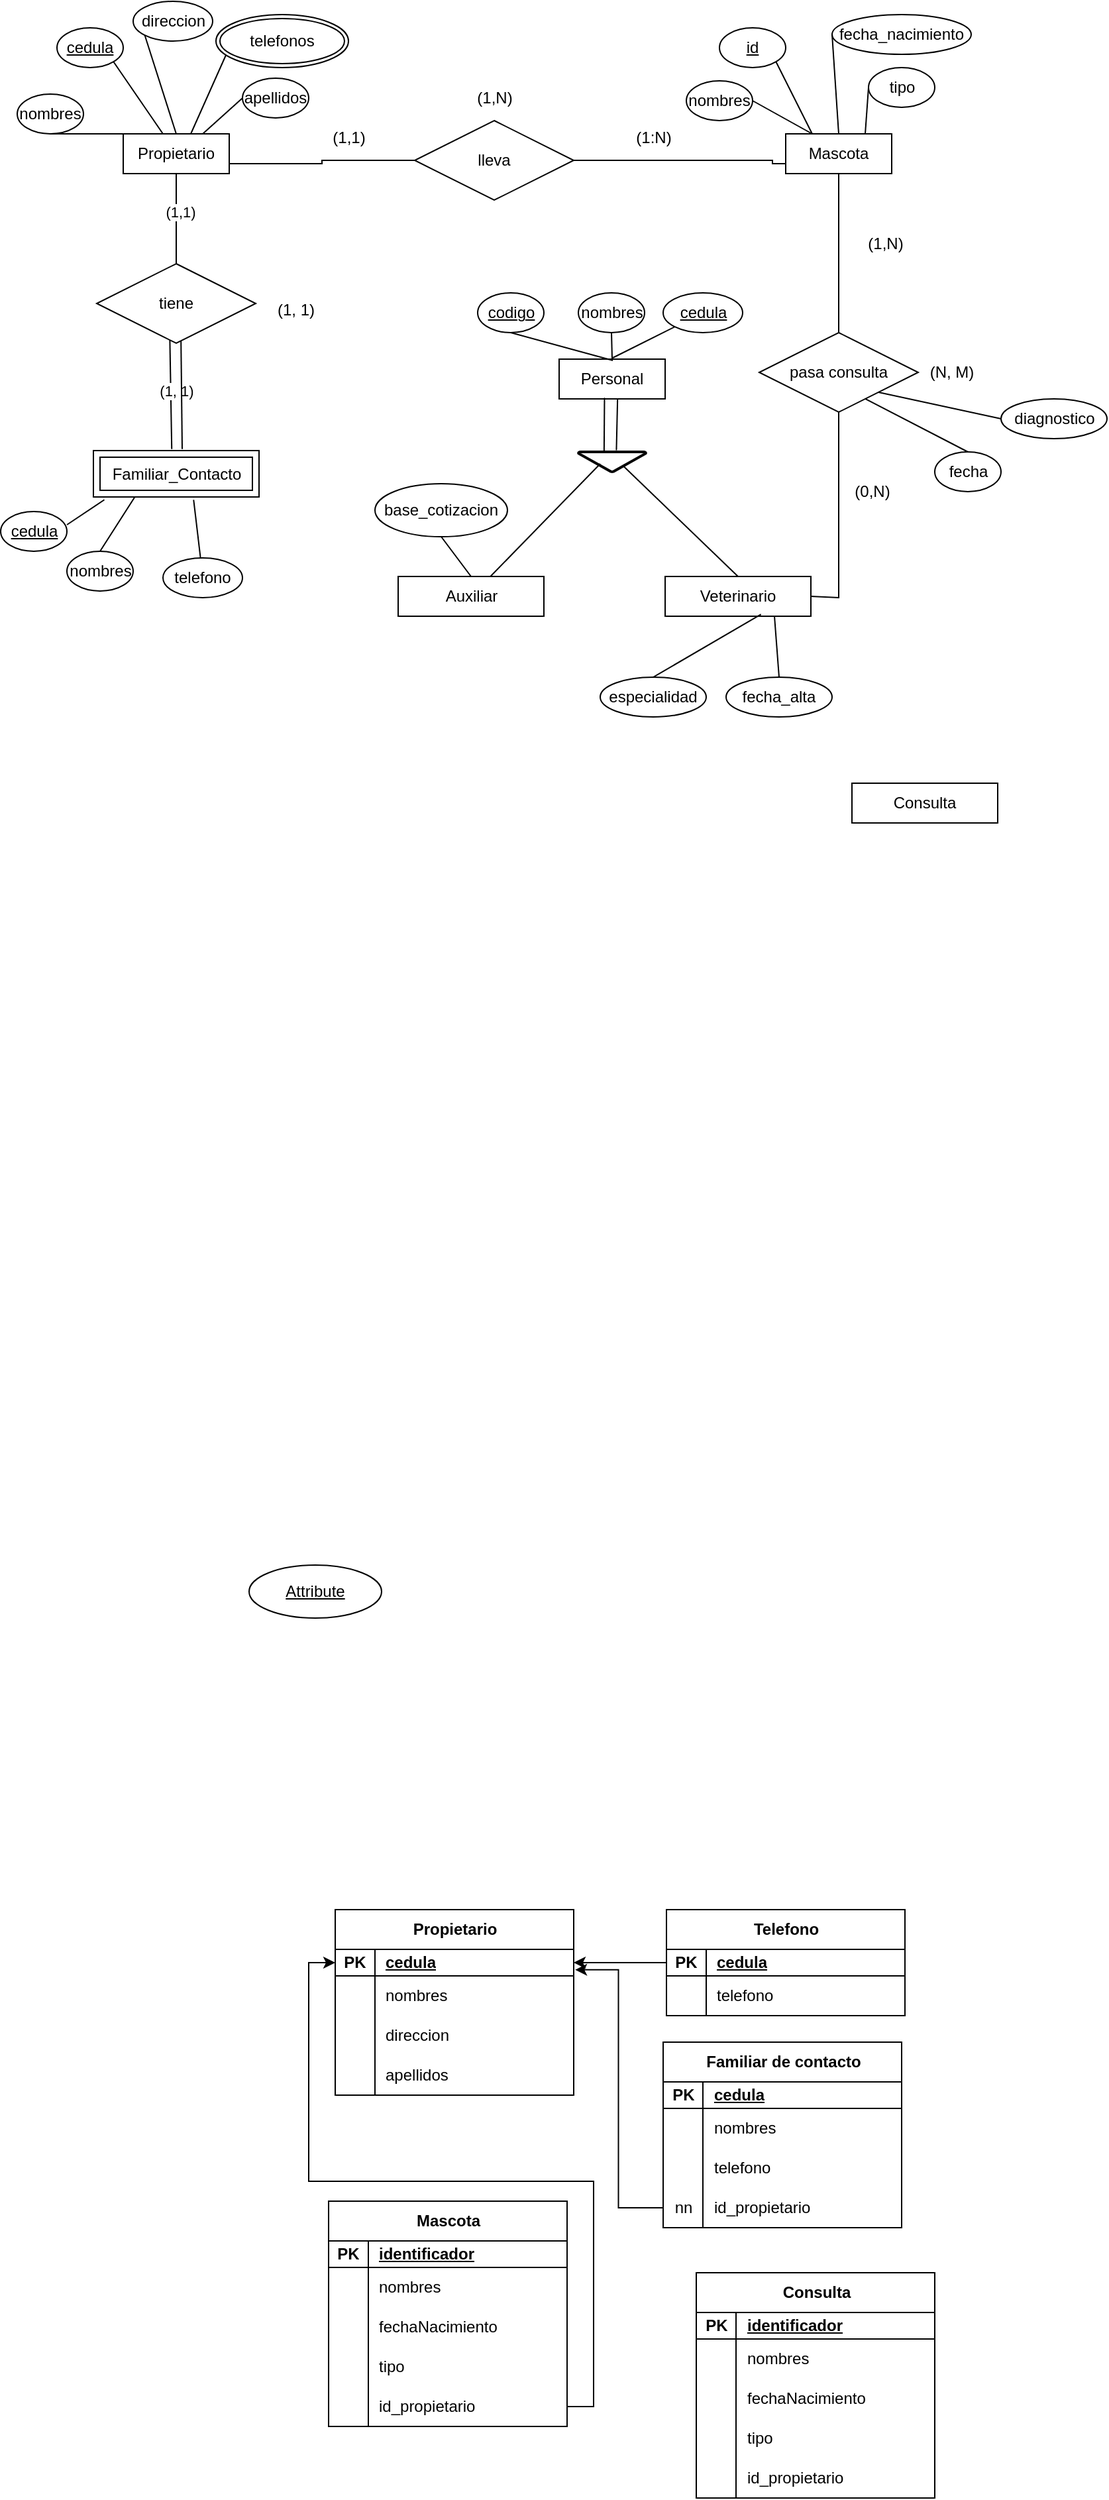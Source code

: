 <mxfile version="26.2.14">
  <diagram name="Página-1" id="taq5Bg_dtgPhHQL4mSBG">
    <mxGraphModel dx="992" dy="502" grid="1" gridSize="10" guides="1" tooltips="1" connect="1" arrows="1" fold="1" page="1" pageScale="1" pageWidth="827" pageHeight="1169" math="0" shadow="0">
      <root>
        <mxCell id="0" />
        <mxCell id="1" parent="0" />
        <mxCell id="-oOeGa9Isd8OEa_SCJHn-2" value="Propietario" style="rounded=0;whiteSpace=wrap;html=1;" vertex="1" parent="1">
          <mxGeometry x="140" y="140" width="80" height="30" as="geometry" />
        </mxCell>
        <mxCell id="-oOeGa9Isd8OEa_SCJHn-3" value="nombres" style="ellipse;whiteSpace=wrap;html=1;" vertex="1" parent="1">
          <mxGeometry x="60" y="110" width="50" height="30" as="geometry" />
        </mxCell>
        <mxCell id="-oOeGa9Isd8OEa_SCJHn-4" value="&lt;u&gt;cedula&lt;/u&gt;" style="ellipse;whiteSpace=wrap;html=1;" vertex="1" parent="1">
          <mxGeometry x="90" y="60" width="50" height="30" as="geometry" />
        </mxCell>
        <mxCell id="-oOeGa9Isd8OEa_SCJHn-6" value="apellidos" style="ellipse;whiteSpace=wrap;html=1;" vertex="1" parent="1">
          <mxGeometry x="230" y="98" width="50" height="30" as="geometry" />
        </mxCell>
        <mxCell id="-oOeGa9Isd8OEa_SCJHn-7" value="direccion" style="ellipse;whiteSpace=wrap;html=1;" vertex="1" parent="1">
          <mxGeometry x="147.5" y="40" width="60" height="30" as="geometry" />
        </mxCell>
        <mxCell id="-oOeGa9Isd8OEa_SCJHn-10" value="Mascota" style="rounded=0;whiteSpace=wrap;html=1;" vertex="1" parent="1">
          <mxGeometry x="640" y="140" width="80" height="30" as="geometry" />
        </mxCell>
        <mxCell id="-oOeGa9Isd8OEa_SCJHn-11" value="nombres" style="ellipse;whiteSpace=wrap;html=1;" vertex="1" parent="1">
          <mxGeometry x="565" y="100" width="50" height="30" as="geometry" />
        </mxCell>
        <mxCell id="-oOeGa9Isd8OEa_SCJHn-12" value="&lt;u&gt;id&lt;/u&gt;" style="ellipse;whiteSpace=wrap;html=1;" vertex="1" parent="1">
          <mxGeometry x="590" y="60" width="50" height="30" as="geometry" />
        </mxCell>
        <mxCell id="-oOeGa9Isd8OEa_SCJHn-13" value="tipo" style="ellipse;whiteSpace=wrap;html=1;" vertex="1" parent="1">
          <mxGeometry x="702.5" y="90" width="50" height="30" as="geometry" />
        </mxCell>
        <mxCell id="-oOeGa9Isd8OEa_SCJHn-14" value="fecha_nacimiento" style="ellipse;whiteSpace=wrap;html=1;" vertex="1" parent="1">
          <mxGeometry x="675" y="50" width="105" height="30" as="geometry" />
        </mxCell>
        <mxCell id="-oOeGa9Isd8OEa_SCJHn-16" value="Personal" style="rounded=0;whiteSpace=wrap;html=1;" vertex="1" parent="1">
          <mxGeometry x="469" y="310" width="80" height="30" as="geometry" />
        </mxCell>
        <mxCell id="-oOeGa9Isd8OEa_SCJHn-22" value="nombres" style="ellipse;whiteSpace=wrap;html=1;" vertex="1" parent="1">
          <mxGeometry x="483.5" y="260" width="50" height="30" as="geometry" />
        </mxCell>
        <mxCell id="-oOeGa9Isd8OEa_SCJHn-23" value="&lt;u&gt;codigo&lt;/u&gt;" style="ellipse;whiteSpace=wrap;html=1;" vertex="1" parent="1">
          <mxGeometry x="407.5" y="260" width="50" height="30" as="geometry" />
        </mxCell>
        <mxCell id="-oOeGa9Isd8OEa_SCJHn-25" value="&lt;u&gt;cedula&lt;/u&gt;" style="ellipse;whiteSpace=wrap;html=1;" vertex="1" parent="1">
          <mxGeometry x="547.5" y="260" width="60" height="30" as="geometry" />
        </mxCell>
        <mxCell id="-oOeGa9Isd8OEa_SCJHn-27" value="Veterinario" style="rounded=0;whiteSpace=wrap;html=1;" vertex="1" parent="1">
          <mxGeometry x="549" y="474.01" width="110" height="30" as="geometry" />
        </mxCell>
        <mxCell id="-oOeGa9Isd8OEa_SCJHn-28" value="Auxiliar" style="rounded=0;whiteSpace=wrap;html=1;" vertex="1" parent="1">
          <mxGeometry x="347.5" y="474.01" width="110" height="30" as="geometry" />
        </mxCell>
        <mxCell id="-oOeGa9Isd8OEa_SCJHn-29" value="fecha_alta" style="ellipse;whiteSpace=wrap;html=1;" vertex="1" parent="1">
          <mxGeometry x="595" y="550" width="80" height="30" as="geometry" />
        </mxCell>
        <mxCell id="-oOeGa9Isd8OEa_SCJHn-31" value="base_cotizacion" style="ellipse;whiteSpace=wrap;html=1;" vertex="1" parent="1">
          <mxGeometry x="330" y="404.01" width="100" height="40" as="geometry" />
        </mxCell>
        <mxCell id="-oOeGa9Isd8OEa_SCJHn-32" value="&lt;u&gt;cedula&lt;/u&gt;" style="ellipse;whiteSpace=wrap;html=1;" vertex="1" parent="1">
          <mxGeometry x="47.5" y="425" width="50" height="30" as="geometry" />
        </mxCell>
        <mxCell id="-oOeGa9Isd8OEa_SCJHn-33" value="nombres" style="ellipse;whiteSpace=wrap;html=1;" vertex="1" parent="1">
          <mxGeometry x="97.5" y="455" width="50" height="30" as="geometry" />
        </mxCell>
        <mxCell id="-oOeGa9Isd8OEa_SCJHn-35" value="telefono" style="ellipse;whiteSpace=wrap;html=1;" vertex="1" parent="1">
          <mxGeometry x="170" y="460" width="60" height="30" as="geometry" />
        </mxCell>
        <mxCell id="-oOeGa9Isd8OEa_SCJHn-36" value="" style="endArrow=none;html=1;rounded=0;exitX=0.5;exitY=1;exitDx=0;exitDy=0;" edge="1" parent="1" source="-oOeGa9Isd8OEa_SCJHn-3">
          <mxGeometry width="50" height="50" relative="1" as="geometry">
            <mxPoint x="350" y="240" as="sourcePoint" />
            <mxPoint x="140" y="140" as="targetPoint" />
          </mxGeometry>
        </mxCell>
        <mxCell id="-oOeGa9Isd8OEa_SCJHn-37" value="" style="endArrow=none;html=1;rounded=0;entryX=0.75;entryY=0;entryDx=0;entryDy=0;exitX=0;exitY=0.5;exitDx=0;exitDy=0;" edge="1" parent="1" source="-oOeGa9Isd8OEa_SCJHn-6" target="-oOeGa9Isd8OEa_SCJHn-2">
          <mxGeometry width="50" height="50" relative="1" as="geometry">
            <mxPoint x="155" y="140" as="sourcePoint" />
            <mxPoint x="159" y="154" as="targetPoint" />
          </mxGeometry>
        </mxCell>
        <mxCell id="-oOeGa9Isd8OEa_SCJHn-38" value="" style="endArrow=none;html=1;rounded=0;entryX=0.375;entryY=0;entryDx=0;entryDy=0;entryPerimeter=0;exitX=1;exitY=1;exitDx=0;exitDy=0;" edge="1" parent="1" source="-oOeGa9Isd8OEa_SCJHn-4" target="-oOeGa9Isd8OEa_SCJHn-2">
          <mxGeometry width="50" height="50" relative="1" as="geometry">
            <mxPoint x="165" y="150" as="sourcePoint" />
            <mxPoint x="169" y="164" as="targetPoint" />
          </mxGeometry>
        </mxCell>
        <mxCell id="-oOeGa9Isd8OEa_SCJHn-39" value="" style="endArrow=none;html=1;rounded=0;entryX=0.5;entryY=0;entryDx=0;entryDy=0;exitX=0;exitY=1;exitDx=0;exitDy=0;" edge="1" parent="1" source="-oOeGa9Isd8OEa_SCJHn-7" target="-oOeGa9Isd8OEa_SCJHn-2">
          <mxGeometry width="50" height="50" relative="1" as="geometry">
            <mxPoint x="175" y="160" as="sourcePoint" />
            <mxPoint x="179" y="174" as="targetPoint" />
          </mxGeometry>
        </mxCell>
        <mxCell id="-oOeGa9Isd8OEa_SCJHn-40" value="" style="endArrow=none;html=1;rounded=0;entryX=0;entryY=0.5;entryDx=0;entryDy=0;" edge="1" parent="1">
          <mxGeometry width="50" height="50" relative="1" as="geometry">
            <mxPoint x="191" y="140" as="sourcePoint" />
            <mxPoint x="220" y="75" as="targetPoint" />
          </mxGeometry>
        </mxCell>
        <mxCell id="-oOeGa9Isd8OEa_SCJHn-41" value="" style="endArrow=none;html=1;rounded=0;entryX=0.5;entryY=0;entryDx=0;entryDy=0;exitX=0.75;exitY=1;exitDx=0;exitDy=0;" edge="1" parent="1" source="-oOeGa9Isd8OEa_SCJHn-27" target="-oOeGa9Isd8OEa_SCJHn-29">
          <mxGeometry width="50" height="50" relative="1" as="geometry">
            <mxPoint x="672" y="500" as="sourcePoint" />
            <mxPoint x="715" y="434.01" as="targetPoint" />
          </mxGeometry>
        </mxCell>
        <mxCell id="-oOeGa9Isd8OEa_SCJHn-42" value="" style="endArrow=none;html=1;rounded=0;exitX=0.25;exitY=0;exitDx=0;exitDy=0;entryX=1;entryY=0.5;entryDx=0;entryDy=0;" edge="1" parent="1" source="-oOeGa9Isd8OEa_SCJHn-10" target="-oOeGa9Isd8OEa_SCJHn-11">
          <mxGeometry width="50" height="50" relative="1" as="geometry">
            <mxPoint x="510" y="240" as="sourcePoint" />
            <mxPoint x="620" y="130" as="targetPoint" />
          </mxGeometry>
        </mxCell>
        <mxCell id="-oOeGa9Isd8OEa_SCJHn-43" value="" style="endArrow=none;html=1;rounded=0;entryX=0;entryY=0.5;entryDx=0;entryDy=0;exitX=0.75;exitY=0;exitDx=0;exitDy=0;" edge="1" parent="1" source="-oOeGa9Isd8OEa_SCJHn-10" target="-oOeGa9Isd8OEa_SCJHn-13">
          <mxGeometry width="50" height="50" relative="1" as="geometry">
            <mxPoint x="520" y="250" as="sourcePoint" />
            <mxPoint x="520" y="240" as="targetPoint" />
          </mxGeometry>
        </mxCell>
        <mxCell id="-oOeGa9Isd8OEa_SCJHn-44" value="" style="endArrow=none;html=1;rounded=0;entryX=1;entryY=1;entryDx=0;entryDy=0;exitX=0.25;exitY=0;exitDx=0;exitDy=0;" edge="1" parent="1" source="-oOeGa9Isd8OEa_SCJHn-10" target="-oOeGa9Isd8OEa_SCJHn-12">
          <mxGeometry width="50" height="50" relative="1" as="geometry">
            <mxPoint x="530" y="260" as="sourcePoint" />
            <mxPoint x="530" y="250" as="targetPoint" />
          </mxGeometry>
        </mxCell>
        <mxCell id="-oOeGa9Isd8OEa_SCJHn-45" value="" style="endArrow=none;html=1;rounded=0;entryX=0;entryY=0.5;entryDx=0;entryDy=0;exitX=0.5;exitY=0;exitDx=0;exitDy=0;exitPerimeter=0;" edge="1" parent="1" source="-oOeGa9Isd8OEa_SCJHn-10" target="-oOeGa9Isd8OEa_SCJHn-14">
          <mxGeometry width="50" height="50" relative="1" as="geometry">
            <mxPoint x="540" y="270" as="sourcePoint" />
            <mxPoint x="540" y="260" as="targetPoint" />
          </mxGeometry>
        </mxCell>
        <mxCell id="-oOeGa9Isd8OEa_SCJHn-47" style="edgeStyle=orthogonalEdgeStyle;rounded=0;orthogonalLoop=1;jettySize=auto;html=1;exitX=1;exitY=0.5;exitDx=0;exitDy=0;entryX=0;entryY=0.75;entryDx=0;entryDy=0;startArrow=none;startFill=0;endArrow=none;" edge="1" parent="1" source="-oOeGa9Isd8OEa_SCJHn-46" target="-oOeGa9Isd8OEa_SCJHn-10">
          <mxGeometry relative="1" as="geometry">
            <Array as="points">
              <mxPoint x="630" y="160" />
            </Array>
          </mxGeometry>
        </mxCell>
        <mxCell id="-oOeGa9Isd8OEa_SCJHn-48" style="edgeStyle=orthogonalEdgeStyle;rounded=0;orthogonalLoop=1;jettySize=auto;html=1;exitX=0;exitY=0.5;exitDx=0;exitDy=0;entryX=1;entryY=0.75;entryDx=0;entryDy=0;endArrow=none;startFill=0;" edge="1" parent="1" source="-oOeGa9Isd8OEa_SCJHn-46" target="-oOeGa9Isd8OEa_SCJHn-2">
          <mxGeometry relative="1" as="geometry" />
        </mxCell>
        <mxCell id="-oOeGa9Isd8OEa_SCJHn-46" value="lleva" style="shape=rhombus;perimeter=rhombusPerimeter;whiteSpace=wrap;html=1;align=center;" vertex="1" parent="1">
          <mxGeometry x="360" y="130" width="120" height="60" as="geometry" />
        </mxCell>
        <mxCell id="-oOeGa9Isd8OEa_SCJHn-49" value="(1,1)" style="text;html=1;align=center;verticalAlign=middle;resizable=0;points=[];autosize=1;strokeColor=none;fillColor=none;" vertex="1" parent="1">
          <mxGeometry x="285" y="128" width="50" height="30" as="geometry" />
        </mxCell>
        <mxCell id="-oOeGa9Isd8OEa_SCJHn-52" value="(1:N)" style="text;html=1;align=center;verticalAlign=middle;resizable=0;points=[];autosize=1;strokeColor=none;fillColor=none;" vertex="1" parent="1">
          <mxGeometry x="515" y="128" width="50" height="30" as="geometry" />
        </mxCell>
        <mxCell id="-oOeGa9Isd8OEa_SCJHn-53" value="(1,N)" style="text;html=1;align=center;verticalAlign=middle;resizable=0;points=[];autosize=1;strokeColor=none;fillColor=none;" vertex="1" parent="1">
          <mxGeometry x="395" y="98" width="50" height="30" as="geometry" />
        </mxCell>
        <mxCell id="-oOeGa9Isd8OEa_SCJHn-54" value="" style="strokeWidth=2;html=1;shape=mxgraph.flowchart.merge_or_storage;whiteSpace=wrap;" vertex="1" parent="1">
          <mxGeometry x="483.5" y="380" width="51" height="15" as="geometry" />
        </mxCell>
        <mxCell id="-oOeGa9Isd8OEa_SCJHn-56" value="" style="endArrow=none;html=1;rounded=0;entryX=0.428;entryY=0.973;entryDx=0;entryDy=0;entryPerimeter=0;exitX=0.381;exitY=-0.017;exitDx=0;exitDy=0;exitPerimeter=0;" edge="1" parent="1" source="-oOeGa9Isd8OEa_SCJHn-54" target="-oOeGa9Isd8OEa_SCJHn-16">
          <mxGeometry width="50" height="50" relative="1" as="geometry">
            <mxPoint x="503.5" y="378" as="sourcePoint" />
            <mxPoint x="437.5" y="260" as="targetPoint" />
          </mxGeometry>
        </mxCell>
        <mxCell id="-oOeGa9Isd8OEa_SCJHn-57" value="especialidad" style="ellipse;whiteSpace=wrap;html=1;" vertex="1" parent="1">
          <mxGeometry x="500" y="550" width="80" height="30" as="geometry" />
        </mxCell>
        <mxCell id="-oOeGa9Isd8OEa_SCJHn-58" value="" style="endArrow=none;html=1;rounded=0;entryX=0.5;entryY=0;entryDx=0;entryDy=0;exitX=0.658;exitY=0.951;exitDx=0;exitDy=0;exitPerimeter=0;" edge="1" parent="1" source="-oOeGa9Isd8OEa_SCJHn-27" target="-oOeGa9Isd8OEa_SCJHn-57">
          <mxGeometry width="50" height="50" relative="1" as="geometry">
            <mxPoint x="685" y="484.01" as="sourcePoint" />
            <mxPoint x="580" y="474.01" as="targetPoint" />
          </mxGeometry>
        </mxCell>
        <mxCell id="-oOeGa9Isd8OEa_SCJHn-59" value="" style="endArrow=none;html=1;rounded=0;entryX=0.551;entryY=1.015;entryDx=0;entryDy=0;entryPerimeter=0;exitX=0.563;exitY=-0.083;exitDx=0;exitDy=0;exitPerimeter=0;" edge="1" parent="1" source="-oOeGa9Isd8OEa_SCJHn-54" target="-oOeGa9Isd8OEa_SCJHn-16">
          <mxGeometry width="50" height="50" relative="1" as="geometry">
            <mxPoint x="519.5" y="370" as="sourcePoint" />
            <mxPoint x="519.5" y="350" as="targetPoint" />
          </mxGeometry>
        </mxCell>
        <mxCell id="-oOeGa9Isd8OEa_SCJHn-60" value="" style="endArrow=none;html=1;rounded=0;entryX=0.5;entryY=1;entryDx=0;entryDy=0;exitX=0.5;exitY=0;exitDx=0;exitDy=0;" edge="1" parent="1" source="-oOeGa9Isd8OEa_SCJHn-28" target="-oOeGa9Isd8OEa_SCJHn-31">
          <mxGeometry width="50" height="50" relative="1" as="geometry">
            <mxPoint x="345" y="394.01" as="sourcePoint" />
            <mxPoint x="346" y="353.01" as="targetPoint" />
          </mxGeometry>
        </mxCell>
        <mxCell id="-oOeGa9Isd8OEa_SCJHn-61" value="" style="endArrow=none;html=1;rounded=0;entryX=0.66;entryY=0.691;entryDx=0;entryDy=0;exitX=0.5;exitY=0;exitDx=0;exitDy=0;entryPerimeter=0;" edge="1" parent="1" source="-oOeGa9Isd8OEa_SCJHn-27" target="-oOeGa9Isd8OEa_SCJHn-54">
          <mxGeometry width="50" height="50" relative="1" as="geometry">
            <mxPoint x="705" y="470.01" as="sourcePoint" />
            <mxPoint x="767.526" y="395.005" as="targetPoint" />
          </mxGeometry>
        </mxCell>
        <mxCell id="-oOeGa9Isd8OEa_SCJHn-62" value="" style="endArrow=none;html=1;rounded=0;" edge="1" parent="1" source="-oOeGa9Isd8OEa_SCJHn-28">
          <mxGeometry width="50" height="50" relative="1" as="geometry">
            <mxPoint x="602.5" y="490" as="sourcePoint" />
            <mxPoint x="500" y="389" as="targetPoint" />
          </mxGeometry>
        </mxCell>
        <mxCell id="-oOeGa9Isd8OEa_SCJHn-63" value="" style="endArrow=none;html=1;rounded=0;entryX=0.5;entryY=1;entryDx=0;entryDy=0;" edge="1" parent="1" target="-oOeGa9Isd8OEa_SCJHn-23">
          <mxGeometry width="50" height="50" relative="1" as="geometry">
            <mxPoint x="509.5" y="311" as="sourcePoint" />
            <mxPoint x="505.5" y="401" as="targetPoint" />
          </mxGeometry>
        </mxCell>
        <mxCell id="-oOeGa9Isd8OEa_SCJHn-64" value="" style="endArrow=none;html=1;rounded=0;entryX=0.5;entryY=1;entryDx=0;entryDy=0;exitX=0.5;exitY=0;exitDx=0;exitDy=0;" edge="1" parent="1" source="-oOeGa9Isd8OEa_SCJHn-16" target="-oOeGa9Isd8OEa_SCJHn-22">
          <mxGeometry width="50" height="50" relative="1" as="geometry">
            <mxPoint x="459.5" y="491" as="sourcePoint" />
            <mxPoint x="515.5" y="411" as="targetPoint" />
          </mxGeometry>
        </mxCell>
        <mxCell id="-oOeGa9Isd8OEa_SCJHn-65" value="" style="endArrow=none;html=1;rounded=0;entryX=0;entryY=1;entryDx=0;entryDy=0;" edge="1" parent="1" target="-oOeGa9Isd8OEa_SCJHn-25">
          <mxGeometry width="50" height="50" relative="1" as="geometry">
            <mxPoint x="509.5" y="309" as="sourcePoint" />
            <mxPoint x="525.5" y="421" as="targetPoint" />
          </mxGeometry>
        </mxCell>
        <mxCell id="-oOeGa9Isd8OEa_SCJHn-66" value="Consulta" style="rounded=0;whiteSpace=wrap;html=1;" vertex="1" parent="1">
          <mxGeometry x="690" y="630" width="110" height="30" as="geometry" />
        </mxCell>
        <mxCell id="-oOeGa9Isd8OEa_SCJHn-69" value="pasa consulta" style="shape=rhombus;perimeter=rhombusPerimeter;whiteSpace=wrap;html=1;align=center;" vertex="1" parent="1">
          <mxGeometry x="620" y="290" width="120" height="60" as="geometry" />
        </mxCell>
        <mxCell id="-oOeGa9Isd8OEa_SCJHn-71" value="" style="endArrow=none;html=1;rounded=0;entryX=0.5;entryY=1;entryDx=0;entryDy=0;exitX=1;exitY=0.5;exitDx=0;exitDy=0;" edge="1" parent="1" source="-oOeGa9Isd8OEa_SCJHn-27" target="-oOeGa9Isd8OEa_SCJHn-69">
          <mxGeometry width="50" height="50" relative="1" as="geometry">
            <mxPoint x="370" y="440" as="sourcePoint" />
            <mxPoint x="420" y="390" as="targetPoint" />
            <Array as="points">
              <mxPoint x="680" y="490" />
            </Array>
          </mxGeometry>
        </mxCell>
        <mxCell id="-oOeGa9Isd8OEa_SCJHn-72" value="" style="endArrow=none;html=1;rounded=0;entryX=0.5;entryY=1;entryDx=0;entryDy=0;exitX=0.5;exitY=0;exitDx=0;exitDy=0;" edge="1" parent="1" source="-oOeGa9Isd8OEa_SCJHn-69" target="-oOeGa9Isd8OEa_SCJHn-10">
          <mxGeometry width="50" height="50" relative="1" as="geometry">
            <mxPoint x="550" y="460" as="sourcePoint" />
            <mxPoint x="600" y="410" as="targetPoint" />
          </mxGeometry>
        </mxCell>
        <mxCell id="-oOeGa9Isd8OEa_SCJHn-74" value="(1,N)" style="text;html=1;align=center;verticalAlign=middle;resizable=0;points=[];autosize=1;strokeColor=none;fillColor=none;" vertex="1" parent="1">
          <mxGeometry x="690" y="208" width="50" height="30" as="geometry" />
        </mxCell>
        <mxCell id="-oOeGa9Isd8OEa_SCJHn-75" value="(0,N)" style="text;html=1;align=center;verticalAlign=middle;resizable=0;points=[];autosize=1;strokeColor=none;fillColor=none;" vertex="1" parent="1">
          <mxGeometry x="680" y="395" width="50" height="30" as="geometry" />
        </mxCell>
        <mxCell id="-oOeGa9Isd8OEa_SCJHn-76" value="(N, M)" style="text;html=1;align=center;verticalAlign=middle;resizable=0;points=[];autosize=1;strokeColor=none;fillColor=none;" vertex="1" parent="1">
          <mxGeometry x="735" y="305" width="60" height="30" as="geometry" />
        </mxCell>
        <mxCell id="-oOeGa9Isd8OEa_SCJHn-77" value="fecha" style="ellipse;whiteSpace=wrap;html=1;" vertex="1" parent="1">
          <mxGeometry x="752.5" y="380" width="50" height="30" as="geometry" />
        </mxCell>
        <mxCell id="-oOeGa9Isd8OEa_SCJHn-78" value="" style="endArrow=none;html=1;rounded=0;entryX=0.5;entryY=0;entryDx=0;entryDy=0;exitX=0.667;exitY=0.833;exitDx=0;exitDy=0;exitPerimeter=0;" edge="1" parent="1" source="-oOeGa9Isd8OEa_SCJHn-69" target="-oOeGa9Isd8OEa_SCJHn-77">
          <mxGeometry width="50" height="50" relative="1" as="geometry">
            <mxPoint x="590" y="400" as="sourcePoint" />
            <mxPoint x="740" y="360" as="targetPoint" />
          </mxGeometry>
        </mxCell>
        <mxCell id="-oOeGa9Isd8OEa_SCJHn-79" value="diagnostico" style="ellipse;whiteSpace=wrap;html=1;" vertex="1" parent="1">
          <mxGeometry x="802.5" y="340" width="80" height="30" as="geometry" />
        </mxCell>
        <mxCell id="-oOeGa9Isd8OEa_SCJHn-80" value="" style="endArrow=none;html=1;rounded=0;entryX=0;entryY=0.5;entryDx=0;entryDy=0;exitX=1;exitY=1;exitDx=0;exitDy=0;" edge="1" parent="1" source="-oOeGa9Isd8OEa_SCJHn-69" target="-oOeGa9Isd8OEa_SCJHn-79">
          <mxGeometry width="50" height="50" relative="1" as="geometry">
            <mxPoint x="710" y="350" as="sourcePoint" />
            <mxPoint x="788" y="390" as="targetPoint" />
          </mxGeometry>
        </mxCell>
        <mxCell id="-oOeGa9Isd8OEa_SCJHn-81" value="Familiar_Contacto" style="shape=ext;margin=3;double=1;whiteSpace=wrap;html=1;align=center;" vertex="1" parent="1">
          <mxGeometry x="117.5" y="379.01" width="125" height="35" as="geometry" />
        </mxCell>
        <mxCell id="-oOeGa9Isd8OEa_SCJHn-82" value="tiene" style="shape=rhombus;perimeter=rhombusPerimeter;whiteSpace=wrap;html=1;align=center;" vertex="1" parent="1">
          <mxGeometry x="120" y="238" width="120" height="60" as="geometry" />
        </mxCell>
        <mxCell id="-oOeGa9Isd8OEa_SCJHn-84" value="" style="endArrow=none;html=1;rounded=0;entryX=0.5;entryY=1;entryDx=0;entryDy=0;exitX=0.5;exitY=0;exitDx=0;exitDy=0;" edge="1" parent="1" source="-oOeGa9Isd8OEa_SCJHn-82" target="-oOeGa9Isd8OEa_SCJHn-2">
          <mxGeometry width="50" height="50" relative="1" as="geometry">
            <mxPoint x="1040" y="410" as="sourcePoint" />
            <mxPoint x="1090" y="360" as="targetPoint" />
          </mxGeometry>
        </mxCell>
        <mxCell id="-oOeGa9Isd8OEa_SCJHn-92" value="(1,1)" style="edgeLabel;html=1;align=center;verticalAlign=middle;resizable=0;points=[];" vertex="1" connectable="0" parent="-oOeGa9Isd8OEa_SCJHn-84">
          <mxGeometry x="0.15" y="-3" relative="1" as="geometry">
            <mxPoint as="offset" />
          </mxGeometry>
        </mxCell>
        <mxCell id="-oOeGa9Isd8OEa_SCJHn-85" value="" style="endArrow=none;html=1;rounded=0;exitX=0.46;exitY=0.965;exitDx=0;exitDy=0;exitPerimeter=0;entryX=0.473;entryY=-0.032;entryDx=0;entryDy=0;entryPerimeter=0;" edge="1" parent="1" source="-oOeGa9Isd8OEa_SCJHn-82" target="-oOeGa9Isd8OEa_SCJHn-81">
          <mxGeometry width="50" height="50" relative="1" as="geometry">
            <mxPoint x="188" y="255" as="sourcePoint" />
            <mxPoint x="173" y="380" as="targetPoint" />
            <Array as="points" />
          </mxGeometry>
        </mxCell>
        <mxCell id="-oOeGa9Isd8OEa_SCJHn-91" value="(1, 1)" style="edgeLabel;html=1;align=center;verticalAlign=middle;resizable=0;points=[];" vertex="1" connectable="0" parent="-oOeGa9Isd8OEa_SCJHn-85">
          <mxGeometry x="-0.078" y="4" relative="1" as="geometry">
            <mxPoint as="offset" />
          </mxGeometry>
        </mxCell>
        <mxCell id="-oOeGa9Isd8OEa_SCJHn-86" value="" style="endArrow=none;html=1;rounded=0;entryX=0.066;entryY=1.061;entryDx=0;entryDy=0;entryPerimeter=0;" edge="1" parent="1" target="-oOeGa9Isd8OEa_SCJHn-81">
          <mxGeometry width="50" height="50" relative="1" as="geometry">
            <mxPoint x="97.5" y="435" as="sourcePoint" />
            <mxPoint x="147.5" y="385" as="targetPoint" />
          </mxGeometry>
        </mxCell>
        <mxCell id="-oOeGa9Isd8OEa_SCJHn-88" value="" style="endArrow=none;html=1;rounded=0;entryX=0.25;entryY=1;entryDx=0;entryDy=0;exitX=0.5;exitY=0;exitDx=0;exitDy=0;" edge="1" parent="1" source="-oOeGa9Isd8OEa_SCJHn-33" target="-oOeGa9Isd8OEa_SCJHn-81">
          <mxGeometry width="50" height="50" relative="1" as="geometry">
            <mxPoint x="107.5" y="445" as="sourcePoint" />
            <mxPoint x="136" y="426" as="targetPoint" />
          </mxGeometry>
        </mxCell>
        <mxCell id="-oOeGa9Isd8OEa_SCJHn-89" value="" style="endArrow=none;html=1;rounded=0;entryX=0.605;entryY=1.061;entryDx=0;entryDy=0;entryPerimeter=0;" edge="1" parent="1" source="-oOeGa9Isd8OEa_SCJHn-35" target="-oOeGa9Isd8OEa_SCJHn-81">
          <mxGeometry width="50" height="50" relative="1" as="geometry">
            <mxPoint x="117.5" y="455" as="sourcePoint" />
            <mxPoint x="146" y="436" as="targetPoint" />
          </mxGeometry>
        </mxCell>
        <mxCell id="-oOeGa9Isd8OEa_SCJHn-90" value="" style="endArrow=none;html=1;rounded=0;entryX=0.53;entryY=0.975;entryDx=0;entryDy=0;entryPerimeter=0;exitX=0.536;exitY=-0.032;exitDx=0;exitDy=0;exitPerimeter=0;" edge="1" parent="1" source="-oOeGa9Isd8OEa_SCJHn-81" target="-oOeGa9Isd8OEa_SCJHn-82">
          <mxGeometry width="50" height="50" relative="1" as="geometry">
            <mxPoint x="230" y="370" as="sourcePoint" />
            <mxPoint x="180" y="300" as="targetPoint" />
          </mxGeometry>
        </mxCell>
        <mxCell id="-oOeGa9Isd8OEa_SCJHn-93" value="(1, 1)" style="text;html=1;align=center;verticalAlign=middle;resizable=0;points=[];autosize=1;strokeColor=none;fillColor=none;" vertex="1" parent="1">
          <mxGeometry x="245" y="258" width="50" height="30" as="geometry" />
        </mxCell>
        <mxCell id="-oOeGa9Isd8OEa_SCJHn-94" value="telefonos" style="ellipse;shape=doubleEllipse;margin=3;whiteSpace=wrap;html=1;align=center;" vertex="1" parent="1">
          <mxGeometry x="210" y="50" width="100" height="40" as="geometry" />
        </mxCell>
        <mxCell id="-oOeGa9Isd8OEa_SCJHn-108" value="Attribute" style="ellipse;whiteSpace=wrap;html=1;align=center;fontStyle=4;" vertex="1" parent="1">
          <mxGeometry x="235" y="1220" width="100" height="40" as="geometry" />
        </mxCell>
        <mxCell id="-oOeGa9Isd8OEa_SCJHn-109" value="Propietario" style="shape=table;startSize=30;container=1;collapsible=1;childLayout=tableLayout;fixedRows=1;rowLines=0;fontStyle=1;align=center;resizeLast=1;html=1;" vertex="1" parent="1">
          <mxGeometry x="300" y="1480" width="180" height="140" as="geometry" />
        </mxCell>
        <mxCell id="-oOeGa9Isd8OEa_SCJHn-110" value="" style="shape=tableRow;horizontal=0;startSize=0;swimlaneHead=0;swimlaneBody=0;fillColor=none;collapsible=0;dropTarget=0;points=[[0,0.5],[1,0.5]];portConstraint=eastwest;top=0;left=0;right=0;bottom=1;" vertex="1" parent="-oOeGa9Isd8OEa_SCJHn-109">
          <mxGeometry y="30" width="180" height="20" as="geometry" />
        </mxCell>
        <mxCell id="-oOeGa9Isd8OEa_SCJHn-111" value="PK" style="shape=partialRectangle;connectable=0;fillColor=none;top=0;left=0;bottom=0;right=0;fontStyle=1;overflow=hidden;whiteSpace=wrap;html=1;" vertex="1" parent="-oOeGa9Isd8OEa_SCJHn-110">
          <mxGeometry width="30" height="20" as="geometry">
            <mxRectangle width="30" height="20" as="alternateBounds" />
          </mxGeometry>
        </mxCell>
        <mxCell id="-oOeGa9Isd8OEa_SCJHn-112" value="cedula" style="shape=partialRectangle;connectable=0;fillColor=none;top=0;left=0;bottom=0;right=0;align=left;spacingLeft=6;fontStyle=5;overflow=hidden;whiteSpace=wrap;html=1;" vertex="1" parent="-oOeGa9Isd8OEa_SCJHn-110">
          <mxGeometry x="30" width="150" height="20" as="geometry">
            <mxRectangle width="150" height="20" as="alternateBounds" />
          </mxGeometry>
        </mxCell>
        <mxCell id="-oOeGa9Isd8OEa_SCJHn-116" value="" style="shape=tableRow;horizontal=0;startSize=0;swimlaneHead=0;swimlaneBody=0;fillColor=none;collapsible=0;dropTarget=0;points=[[0,0.5],[1,0.5]];portConstraint=eastwest;top=0;left=0;right=0;bottom=0;" vertex="1" parent="-oOeGa9Isd8OEa_SCJHn-109">
          <mxGeometry y="50" width="180" height="30" as="geometry" />
        </mxCell>
        <mxCell id="-oOeGa9Isd8OEa_SCJHn-117" value="" style="shape=partialRectangle;connectable=0;fillColor=none;top=0;left=0;bottom=0;right=0;editable=1;overflow=hidden;whiteSpace=wrap;html=1;" vertex="1" parent="-oOeGa9Isd8OEa_SCJHn-116">
          <mxGeometry width="30" height="30" as="geometry">
            <mxRectangle width="30" height="30" as="alternateBounds" />
          </mxGeometry>
        </mxCell>
        <mxCell id="-oOeGa9Isd8OEa_SCJHn-118" value="nombres" style="shape=partialRectangle;connectable=0;fillColor=none;top=0;left=0;bottom=0;right=0;align=left;spacingLeft=6;overflow=hidden;whiteSpace=wrap;html=1;" vertex="1" parent="-oOeGa9Isd8OEa_SCJHn-116">
          <mxGeometry x="30" width="150" height="30" as="geometry">
            <mxRectangle width="150" height="30" as="alternateBounds" />
          </mxGeometry>
        </mxCell>
        <mxCell id="-oOeGa9Isd8OEa_SCJHn-139" style="shape=tableRow;horizontal=0;startSize=0;swimlaneHead=0;swimlaneBody=0;fillColor=none;collapsible=0;dropTarget=0;points=[[0,0.5],[1,0.5]];portConstraint=eastwest;top=0;left=0;right=0;bottom=0;" vertex="1" parent="-oOeGa9Isd8OEa_SCJHn-109">
          <mxGeometry y="80" width="180" height="30" as="geometry" />
        </mxCell>
        <mxCell id="-oOeGa9Isd8OEa_SCJHn-140" style="shape=partialRectangle;connectable=0;fillColor=none;top=0;left=0;bottom=0;right=0;editable=1;overflow=hidden;whiteSpace=wrap;html=1;" vertex="1" parent="-oOeGa9Isd8OEa_SCJHn-139">
          <mxGeometry width="30" height="30" as="geometry">
            <mxRectangle width="30" height="30" as="alternateBounds" />
          </mxGeometry>
        </mxCell>
        <mxCell id="-oOeGa9Isd8OEa_SCJHn-141" value="direccion" style="shape=partialRectangle;connectable=0;fillColor=none;top=0;left=0;bottom=0;right=0;align=left;spacingLeft=6;overflow=hidden;whiteSpace=wrap;html=1;" vertex="1" parent="-oOeGa9Isd8OEa_SCJHn-139">
          <mxGeometry x="30" width="150" height="30" as="geometry">
            <mxRectangle width="150" height="30" as="alternateBounds" />
          </mxGeometry>
        </mxCell>
        <mxCell id="-oOeGa9Isd8OEa_SCJHn-119" value="" style="shape=tableRow;horizontal=0;startSize=0;swimlaneHead=0;swimlaneBody=0;fillColor=none;collapsible=0;dropTarget=0;points=[[0,0.5],[1,0.5]];portConstraint=eastwest;top=0;left=0;right=0;bottom=0;" vertex="1" parent="-oOeGa9Isd8OEa_SCJHn-109">
          <mxGeometry y="110" width="180" height="30" as="geometry" />
        </mxCell>
        <mxCell id="-oOeGa9Isd8OEa_SCJHn-120" value="" style="shape=partialRectangle;connectable=0;fillColor=none;top=0;left=0;bottom=0;right=0;editable=1;overflow=hidden;whiteSpace=wrap;html=1;" vertex="1" parent="-oOeGa9Isd8OEa_SCJHn-119">
          <mxGeometry width="30" height="30" as="geometry">
            <mxRectangle width="30" height="30" as="alternateBounds" />
          </mxGeometry>
        </mxCell>
        <mxCell id="-oOeGa9Isd8OEa_SCJHn-121" value="apellidos" style="shape=partialRectangle;connectable=0;fillColor=none;top=0;left=0;bottom=0;right=0;align=left;spacingLeft=6;overflow=hidden;whiteSpace=wrap;html=1;" vertex="1" parent="-oOeGa9Isd8OEa_SCJHn-119">
          <mxGeometry x="30" width="150" height="30" as="geometry">
            <mxRectangle width="150" height="30" as="alternateBounds" />
          </mxGeometry>
        </mxCell>
        <mxCell id="-oOeGa9Isd8OEa_SCJHn-142" value="Telefono" style="shape=table;startSize=30;container=1;collapsible=1;childLayout=tableLayout;fixedRows=1;rowLines=0;fontStyle=1;align=center;resizeLast=1;html=1;" vertex="1" parent="1">
          <mxGeometry x="550" y="1480" width="180" height="80" as="geometry" />
        </mxCell>
        <mxCell id="-oOeGa9Isd8OEa_SCJHn-143" value="" style="shape=tableRow;horizontal=0;startSize=0;swimlaneHead=0;swimlaneBody=0;fillColor=none;collapsible=0;dropTarget=0;points=[[0,0.5],[1,0.5]];portConstraint=eastwest;top=0;left=0;right=0;bottom=1;" vertex="1" parent="-oOeGa9Isd8OEa_SCJHn-142">
          <mxGeometry y="30" width="180" height="20" as="geometry" />
        </mxCell>
        <mxCell id="-oOeGa9Isd8OEa_SCJHn-144" value="PK" style="shape=partialRectangle;connectable=0;fillColor=none;top=0;left=0;bottom=0;right=0;fontStyle=1;overflow=hidden;whiteSpace=wrap;html=1;" vertex="1" parent="-oOeGa9Isd8OEa_SCJHn-143">
          <mxGeometry width="30" height="20" as="geometry">
            <mxRectangle width="30" height="20" as="alternateBounds" />
          </mxGeometry>
        </mxCell>
        <mxCell id="-oOeGa9Isd8OEa_SCJHn-145" value="cedula" style="shape=partialRectangle;connectable=0;fillColor=none;top=0;left=0;bottom=0;right=0;align=left;spacingLeft=6;fontStyle=5;overflow=hidden;whiteSpace=wrap;html=1;" vertex="1" parent="-oOeGa9Isd8OEa_SCJHn-143">
          <mxGeometry x="30" width="150" height="20" as="geometry">
            <mxRectangle width="150" height="20" as="alternateBounds" />
          </mxGeometry>
        </mxCell>
        <mxCell id="-oOeGa9Isd8OEa_SCJHn-146" value="" style="shape=tableRow;horizontal=0;startSize=0;swimlaneHead=0;swimlaneBody=0;fillColor=none;collapsible=0;dropTarget=0;points=[[0,0.5],[1,0.5]];portConstraint=eastwest;top=0;left=0;right=0;bottom=0;" vertex="1" parent="-oOeGa9Isd8OEa_SCJHn-142">
          <mxGeometry y="50" width="180" height="30" as="geometry" />
        </mxCell>
        <mxCell id="-oOeGa9Isd8OEa_SCJHn-147" value="" style="shape=partialRectangle;connectable=0;fillColor=none;top=0;left=0;bottom=0;right=0;editable=1;overflow=hidden;whiteSpace=wrap;html=1;" vertex="1" parent="-oOeGa9Isd8OEa_SCJHn-146">
          <mxGeometry width="30" height="30" as="geometry">
            <mxRectangle width="30" height="30" as="alternateBounds" />
          </mxGeometry>
        </mxCell>
        <mxCell id="-oOeGa9Isd8OEa_SCJHn-148" value="telefono" style="shape=partialRectangle;connectable=0;fillColor=none;top=0;left=0;bottom=0;right=0;align=left;spacingLeft=6;overflow=hidden;whiteSpace=wrap;html=1;" vertex="1" parent="-oOeGa9Isd8OEa_SCJHn-146">
          <mxGeometry x="30" width="150" height="30" as="geometry">
            <mxRectangle width="150" height="30" as="alternateBounds" />
          </mxGeometry>
        </mxCell>
        <mxCell id="-oOeGa9Isd8OEa_SCJHn-158" style="edgeStyle=orthogonalEdgeStyle;rounded=0;orthogonalLoop=1;jettySize=auto;html=1;exitX=0;exitY=0.5;exitDx=0;exitDy=0;entryX=1;entryY=0.5;entryDx=0;entryDy=0;" edge="1" parent="1" source="-oOeGa9Isd8OEa_SCJHn-143" target="-oOeGa9Isd8OEa_SCJHn-110">
          <mxGeometry relative="1" as="geometry" />
        </mxCell>
        <mxCell id="-oOeGa9Isd8OEa_SCJHn-159" value="Familiar de contacto" style="shape=table;startSize=30;container=1;collapsible=1;childLayout=tableLayout;fixedRows=1;rowLines=0;fontStyle=1;align=center;resizeLast=1;html=1;" vertex="1" parent="1">
          <mxGeometry x="547.5" y="1580" width="180" height="140" as="geometry" />
        </mxCell>
        <mxCell id="-oOeGa9Isd8OEa_SCJHn-160" value="" style="shape=tableRow;horizontal=0;startSize=0;swimlaneHead=0;swimlaneBody=0;fillColor=none;collapsible=0;dropTarget=0;points=[[0,0.5],[1,0.5]];portConstraint=eastwest;top=0;left=0;right=0;bottom=1;" vertex="1" parent="-oOeGa9Isd8OEa_SCJHn-159">
          <mxGeometry y="30" width="180" height="20" as="geometry" />
        </mxCell>
        <mxCell id="-oOeGa9Isd8OEa_SCJHn-161" value="PK" style="shape=partialRectangle;connectable=0;fillColor=none;top=0;left=0;bottom=0;right=0;fontStyle=1;overflow=hidden;whiteSpace=wrap;html=1;" vertex="1" parent="-oOeGa9Isd8OEa_SCJHn-160">
          <mxGeometry width="30" height="20" as="geometry">
            <mxRectangle width="30" height="20" as="alternateBounds" />
          </mxGeometry>
        </mxCell>
        <mxCell id="-oOeGa9Isd8OEa_SCJHn-162" value="cedula" style="shape=partialRectangle;connectable=0;fillColor=none;top=0;left=0;bottom=0;right=0;align=left;spacingLeft=6;fontStyle=5;overflow=hidden;whiteSpace=wrap;html=1;" vertex="1" parent="-oOeGa9Isd8OEa_SCJHn-160">
          <mxGeometry x="30" width="150" height="20" as="geometry">
            <mxRectangle width="150" height="20" as="alternateBounds" />
          </mxGeometry>
        </mxCell>
        <mxCell id="-oOeGa9Isd8OEa_SCJHn-163" value="" style="shape=tableRow;horizontal=0;startSize=0;swimlaneHead=0;swimlaneBody=0;fillColor=none;collapsible=0;dropTarget=0;points=[[0,0.5],[1,0.5]];portConstraint=eastwest;top=0;left=0;right=0;bottom=0;" vertex="1" parent="-oOeGa9Isd8OEa_SCJHn-159">
          <mxGeometry y="50" width="180" height="30" as="geometry" />
        </mxCell>
        <mxCell id="-oOeGa9Isd8OEa_SCJHn-164" value="" style="shape=partialRectangle;connectable=0;fillColor=none;top=0;left=0;bottom=0;right=0;editable=1;overflow=hidden;whiteSpace=wrap;html=1;" vertex="1" parent="-oOeGa9Isd8OEa_SCJHn-163">
          <mxGeometry width="30" height="30" as="geometry">
            <mxRectangle width="30" height="30" as="alternateBounds" />
          </mxGeometry>
        </mxCell>
        <mxCell id="-oOeGa9Isd8OEa_SCJHn-165" value="nombres" style="shape=partialRectangle;connectable=0;fillColor=none;top=0;left=0;bottom=0;right=0;align=left;spacingLeft=6;overflow=hidden;whiteSpace=wrap;html=1;" vertex="1" parent="-oOeGa9Isd8OEa_SCJHn-163">
          <mxGeometry x="30" width="150" height="30" as="geometry">
            <mxRectangle width="150" height="30" as="alternateBounds" />
          </mxGeometry>
        </mxCell>
        <mxCell id="-oOeGa9Isd8OEa_SCJHn-166" style="shape=tableRow;horizontal=0;startSize=0;swimlaneHead=0;swimlaneBody=0;fillColor=none;collapsible=0;dropTarget=0;points=[[0,0.5],[1,0.5]];portConstraint=eastwest;top=0;left=0;right=0;bottom=0;" vertex="1" parent="-oOeGa9Isd8OEa_SCJHn-159">
          <mxGeometry y="80" width="180" height="30" as="geometry" />
        </mxCell>
        <mxCell id="-oOeGa9Isd8OEa_SCJHn-167" style="shape=partialRectangle;connectable=0;fillColor=none;top=0;left=0;bottom=0;right=0;editable=1;overflow=hidden;whiteSpace=wrap;html=1;" vertex="1" parent="-oOeGa9Isd8OEa_SCJHn-166">
          <mxGeometry width="30" height="30" as="geometry">
            <mxRectangle width="30" height="30" as="alternateBounds" />
          </mxGeometry>
        </mxCell>
        <mxCell id="-oOeGa9Isd8OEa_SCJHn-168" value="telefono" style="shape=partialRectangle;connectable=0;fillColor=none;top=0;left=0;bottom=0;right=0;align=left;spacingLeft=6;overflow=hidden;whiteSpace=wrap;html=1;" vertex="1" parent="-oOeGa9Isd8OEa_SCJHn-166">
          <mxGeometry x="30" width="150" height="30" as="geometry">
            <mxRectangle width="150" height="30" as="alternateBounds" />
          </mxGeometry>
        </mxCell>
        <mxCell id="-oOeGa9Isd8OEa_SCJHn-186" style="shape=tableRow;horizontal=0;startSize=0;swimlaneHead=0;swimlaneBody=0;fillColor=none;collapsible=0;dropTarget=0;points=[[0,0.5],[1,0.5]];portConstraint=eastwest;top=0;left=0;right=0;bottom=0;" vertex="1" parent="-oOeGa9Isd8OEa_SCJHn-159">
          <mxGeometry y="110" width="180" height="30" as="geometry" />
        </mxCell>
        <mxCell id="-oOeGa9Isd8OEa_SCJHn-187" value="nn" style="shape=partialRectangle;connectable=0;fillColor=none;top=0;left=0;bottom=0;right=0;editable=1;overflow=hidden;whiteSpace=wrap;html=1;" vertex="1" parent="-oOeGa9Isd8OEa_SCJHn-186">
          <mxGeometry width="30" height="30" as="geometry">
            <mxRectangle width="30" height="30" as="alternateBounds" />
          </mxGeometry>
        </mxCell>
        <mxCell id="-oOeGa9Isd8OEa_SCJHn-188" value="id_propietario" style="shape=partialRectangle;connectable=0;fillColor=none;top=0;left=0;bottom=0;right=0;align=left;spacingLeft=6;overflow=hidden;whiteSpace=wrap;html=1;" vertex="1" parent="-oOeGa9Isd8OEa_SCJHn-186">
          <mxGeometry x="30" width="150" height="30" as="geometry">
            <mxRectangle width="150" height="30" as="alternateBounds" />
          </mxGeometry>
        </mxCell>
        <mxCell id="-oOeGa9Isd8OEa_SCJHn-172" style="edgeStyle=orthogonalEdgeStyle;rounded=0;orthogonalLoop=1;jettySize=auto;html=1;exitX=0;exitY=0.5;exitDx=0;exitDy=0;entryX=1.006;entryY=0.77;entryDx=0;entryDy=0;entryPerimeter=0;" edge="1" parent="1" source="-oOeGa9Isd8OEa_SCJHn-186" target="-oOeGa9Isd8OEa_SCJHn-110">
          <mxGeometry relative="1" as="geometry">
            <mxPoint x="510" y="1530" as="targetPoint" />
          </mxGeometry>
        </mxCell>
        <mxCell id="-oOeGa9Isd8OEa_SCJHn-173" value="Mascota" style="shape=table;startSize=30;container=1;collapsible=1;childLayout=tableLayout;fixedRows=1;rowLines=0;fontStyle=1;align=center;resizeLast=1;html=1;" vertex="1" parent="1">
          <mxGeometry x="295" y="1700" width="180" height="170" as="geometry" />
        </mxCell>
        <mxCell id="-oOeGa9Isd8OEa_SCJHn-174" value="" style="shape=tableRow;horizontal=0;startSize=0;swimlaneHead=0;swimlaneBody=0;fillColor=none;collapsible=0;dropTarget=0;points=[[0,0.5],[1,0.5]];portConstraint=eastwest;top=0;left=0;right=0;bottom=1;" vertex="1" parent="-oOeGa9Isd8OEa_SCJHn-173">
          <mxGeometry y="30" width="180" height="20" as="geometry" />
        </mxCell>
        <mxCell id="-oOeGa9Isd8OEa_SCJHn-175" value="PK" style="shape=partialRectangle;connectable=0;fillColor=none;top=0;left=0;bottom=0;right=0;fontStyle=1;overflow=hidden;whiteSpace=wrap;html=1;" vertex="1" parent="-oOeGa9Isd8OEa_SCJHn-174">
          <mxGeometry width="30" height="20" as="geometry">
            <mxRectangle width="30" height="20" as="alternateBounds" />
          </mxGeometry>
        </mxCell>
        <mxCell id="-oOeGa9Isd8OEa_SCJHn-176" value="identificador" style="shape=partialRectangle;connectable=0;fillColor=none;top=0;left=0;bottom=0;right=0;align=left;spacingLeft=6;fontStyle=5;overflow=hidden;whiteSpace=wrap;html=1;" vertex="1" parent="-oOeGa9Isd8OEa_SCJHn-174">
          <mxGeometry x="30" width="150" height="20" as="geometry">
            <mxRectangle width="150" height="20" as="alternateBounds" />
          </mxGeometry>
        </mxCell>
        <mxCell id="-oOeGa9Isd8OEa_SCJHn-177" value="" style="shape=tableRow;horizontal=0;startSize=0;swimlaneHead=0;swimlaneBody=0;fillColor=none;collapsible=0;dropTarget=0;points=[[0,0.5],[1,0.5]];portConstraint=eastwest;top=0;left=0;right=0;bottom=0;" vertex="1" parent="-oOeGa9Isd8OEa_SCJHn-173">
          <mxGeometry y="50" width="180" height="30" as="geometry" />
        </mxCell>
        <mxCell id="-oOeGa9Isd8OEa_SCJHn-178" value="" style="shape=partialRectangle;connectable=0;fillColor=none;top=0;left=0;bottom=0;right=0;editable=1;overflow=hidden;whiteSpace=wrap;html=1;" vertex="1" parent="-oOeGa9Isd8OEa_SCJHn-177">
          <mxGeometry width="30" height="30" as="geometry">
            <mxRectangle width="30" height="30" as="alternateBounds" />
          </mxGeometry>
        </mxCell>
        <mxCell id="-oOeGa9Isd8OEa_SCJHn-179" value="nombres" style="shape=partialRectangle;connectable=0;fillColor=none;top=0;left=0;bottom=0;right=0;align=left;spacingLeft=6;overflow=hidden;whiteSpace=wrap;html=1;" vertex="1" parent="-oOeGa9Isd8OEa_SCJHn-177">
          <mxGeometry x="30" width="150" height="30" as="geometry">
            <mxRectangle width="150" height="30" as="alternateBounds" />
          </mxGeometry>
        </mxCell>
        <mxCell id="-oOeGa9Isd8OEa_SCJHn-180" style="shape=tableRow;horizontal=0;startSize=0;swimlaneHead=0;swimlaneBody=0;fillColor=none;collapsible=0;dropTarget=0;points=[[0,0.5],[1,0.5]];portConstraint=eastwest;top=0;left=0;right=0;bottom=0;" vertex="1" parent="-oOeGa9Isd8OEa_SCJHn-173">
          <mxGeometry y="80" width="180" height="30" as="geometry" />
        </mxCell>
        <mxCell id="-oOeGa9Isd8OEa_SCJHn-181" style="shape=partialRectangle;connectable=0;fillColor=none;top=0;left=0;bottom=0;right=0;editable=1;overflow=hidden;whiteSpace=wrap;html=1;" vertex="1" parent="-oOeGa9Isd8OEa_SCJHn-180">
          <mxGeometry width="30" height="30" as="geometry">
            <mxRectangle width="30" height="30" as="alternateBounds" />
          </mxGeometry>
        </mxCell>
        <mxCell id="-oOeGa9Isd8OEa_SCJHn-182" value="fechaNacimiento" style="shape=partialRectangle;connectable=0;fillColor=none;top=0;left=0;bottom=0;right=0;align=left;spacingLeft=6;overflow=hidden;whiteSpace=wrap;html=1;" vertex="1" parent="-oOeGa9Isd8OEa_SCJHn-180">
          <mxGeometry x="30" width="150" height="30" as="geometry">
            <mxRectangle width="150" height="30" as="alternateBounds" />
          </mxGeometry>
        </mxCell>
        <mxCell id="-oOeGa9Isd8OEa_SCJHn-183" value="" style="shape=tableRow;horizontal=0;startSize=0;swimlaneHead=0;swimlaneBody=0;fillColor=none;collapsible=0;dropTarget=0;points=[[0,0.5],[1,0.5]];portConstraint=eastwest;top=0;left=0;right=0;bottom=0;" vertex="1" parent="-oOeGa9Isd8OEa_SCJHn-173">
          <mxGeometry y="110" width="180" height="30" as="geometry" />
        </mxCell>
        <mxCell id="-oOeGa9Isd8OEa_SCJHn-184" value="" style="shape=partialRectangle;connectable=0;fillColor=none;top=0;left=0;bottom=0;right=0;editable=1;overflow=hidden;whiteSpace=wrap;html=1;" vertex="1" parent="-oOeGa9Isd8OEa_SCJHn-183">
          <mxGeometry width="30" height="30" as="geometry">
            <mxRectangle width="30" height="30" as="alternateBounds" />
          </mxGeometry>
        </mxCell>
        <mxCell id="-oOeGa9Isd8OEa_SCJHn-185" value="tipo" style="shape=partialRectangle;connectable=0;fillColor=none;top=0;left=0;bottom=0;right=0;align=left;spacingLeft=6;overflow=hidden;whiteSpace=wrap;html=1;" vertex="1" parent="-oOeGa9Isd8OEa_SCJHn-183">
          <mxGeometry x="30" width="150" height="30" as="geometry">
            <mxRectangle width="150" height="30" as="alternateBounds" />
          </mxGeometry>
        </mxCell>
        <mxCell id="-oOeGa9Isd8OEa_SCJHn-195" style="shape=tableRow;horizontal=0;startSize=0;swimlaneHead=0;swimlaneBody=0;fillColor=none;collapsible=0;dropTarget=0;points=[[0,0.5],[1,0.5]];portConstraint=eastwest;top=0;left=0;right=0;bottom=0;" vertex="1" parent="-oOeGa9Isd8OEa_SCJHn-173">
          <mxGeometry y="140" width="180" height="30" as="geometry" />
        </mxCell>
        <mxCell id="-oOeGa9Isd8OEa_SCJHn-196" style="shape=partialRectangle;connectable=0;fillColor=none;top=0;left=0;bottom=0;right=0;editable=1;overflow=hidden;whiteSpace=wrap;html=1;" vertex="1" parent="-oOeGa9Isd8OEa_SCJHn-195">
          <mxGeometry width="30" height="30" as="geometry">
            <mxRectangle width="30" height="30" as="alternateBounds" />
          </mxGeometry>
        </mxCell>
        <mxCell id="-oOeGa9Isd8OEa_SCJHn-197" value="id_propietario" style="shape=partialRectangle;connectable=0;fillColor=none;top=0;left=0;bottom=0;right=0;align=left;spacingLeft=6;overflow=hidden;whiteSpace=wrap;html=1;" vertex="1" parent="-oOeGa9Isd8OEa_SCJHn-195">
          <mxGeometry x="30" width="150" height="30" as="geometry">
            <mxRectangle width="150" height="30" as="alternateBounds" />
          </mxGeometry>
        </mxCell>
        <mxCell id="-oOeGa9Isd8OEa_SCJHn-198" style="edgeStyle=orthogonalEdgeStyle;rounded=0;orthogonalLoop=1;jettySize=auto;html=1;entryX=0;entryY=0.5;entryDx=0;entryDy=0;" edge="1" parent="1" source="-oOeGa9Isd8OEa_SCJHn-195" target="-oOeGa9Isd8OEa_SCJHn-110">
          <mxGeometry relative="1" as="geometry" />
        </mxCell>
        <mxCell id="-oOeGa9Isd8OEa_SCJHn-199" value="Consulta" style="shape=table;startSize=30;container=1;collapsible=1;childLayout=tableLayout;fixedRows=1;rowLines=0;fontStyle=1;align=center;resizeLast=1;html=1;" vertex="1" parent="1">
          <mxGeometry x="572.5" y="1754" width="180" height="170" as="geometry" />
        </mxCell>
        <mxCell id="-oOeGa9Isd8OEa_SCJHn-200" value="" style="shape=tableRow;horizontal=0;startSize=0;swimlaneHead=0;swimlaneBody=0;fillColor=none;collapsible=0;dropTarget=0;points=[[0,0.5],[1,0.5]];portConstraint=eastwest;top=0;left=0;right=0;bottom=1;" vertex="1" parent="-oOeGa9Isd8OEa_SCJHn-199">
          <mxGeometry y="30" width="180" height="20" as="geometry" />
        </mxCell>
        <mxCell id="-oOeGa9Isd8OEa_SCJHn-201" value="PK" style="shape=partialRectangle;connectable=0;fillColor=none;top=0;left=0;bottom=0;right=0;fontStyle=1;overflow=hidden;whiteSpace=wrap;html=1;" vertex="1" parent="-oOeGa9Isd8OEa_SCJHn-200">
          <mxGeometry width="30" height="20" as="geometry">
            <mxRectangle width="30" height="20" as="alternateBounds" />
          </mxGeometry>
        </mxCell>
        <mxCell id="-oOeGa9Isd8OEa_SCJHn-202" value="identificador" style="shape=partialRectangle;connectable=0;fillColor=none;top=0;left=0;bottom=0;right=0;align=left;spacingLeft=6;fontStyle=5;overflow=hidden;whiteSpace=wrap;html=1;" vertex="1" parent="-oOeGa9Isd8OEa_SCJHn-200">
          <mxGeometry x="30" width="150" height="20" as="geometry">
            <mxRectangle width="150" height="20" as="alternateBounds" />
          </mxGeometry>
        </mxCell>
        <mxCell id="-oOeGa9Isd8OEa_SCJHn-203" value="" style="shape=tableRow;horizontal=0;startSize=0;swimlaneHead=0;swimlaneBody=0;fillColor=none;collapsible=0;dropTarget=0;points=[[0,0.5],[1,0.5]];portConstraint=eastwest;top=0;left=0;right=0;bottom=0;" vertex="1" parent="-oOeGa9Isd8OEa_SCJHn-199">
          <mxGeometry y="50" width="180" height="30" as="geometry" />
        </mxCell>
        <mxCell id="-oOeGa9Isd8OEa_SCJHn-204" value="" style="shape=partialRectangle;connectable=0;fillColor=none;top=0;left=0;bottom=0;right=0;editable=1;overflow=hidden;whiteSpace=wrap;html=1;" vertex="1" parent="-oOeGa9Isd8OEa_SCJHn-203">
          <mxGeometry width="30" height="30" as="geometry">
            <mxRectangle width="30" height="30" as="alternateBounds" />
          </mxGeometry>
        </mxCell>
        <mxCell id="-oOeGa9Isd8OEa_SCJHn-205" value="nombres" style="shape=partialRectangle;connectable=0;fillColor=none;top=0;left=0;bottom=0;right=0;align=left;spacingLeft=6;overflow=hidden;whiteSpace=wrap;html=1;" vertex="1" parent="-oOeGa9Isd8OEa_SCJHn-203">
          <mxGeometry x="30" width="150" height="30" as="geometry">
            <mxRectangle width="150" height="30" as="alternateBounds" />
          </mxGeometry>
        </mxCell>
        <mxCell id="-oOeGa9Isd8OEa_SCJHn-206" style="shape=tableRow;horizontal=0;startSize=0;swimlaneHead=0;swimlaneBody=0;fillColor=none;collapsible=0;dropTarget=0;points=[[0,0.5],[1,0.5]];portConstraint=eastwest;top=0;left=0;right=0;bottom=0;" vertex="1" parent="-oOeGa9Isd8OEa_SCJHn-199">
          <mxGeometry y="80" width="180" height="30" as="geometry" />
        </mxCell>
        <mxCell id="-oOeGa9Isd8OEa_SCJHn-207" style="shape=partialRectangle;connectable=0;fillColor=none;top=0;left=0;bottom=0;right=0;editable=1;overflow=hidden;whiteSpace=wrap;html=1;" vertex="1" parent="-oOeGa9Isd8OEa_SCJHn-206">
          <mxGeometry width="30" height="30" as="geometry">
            <mxRectangle width="30" height="30" as="alternateBounds" />
          </mxGeometry>
        </mxCell>
        <mxCell id="-oOeGa9Isd8OEa_SCJHn-208" value="fechaNacimiento" style="shape=partialRectangle;connectable=0;fillColor=none;top=0;left=0;bottom=0;right=0;align=left;spacingLeft=6;overflow=hidden;whiteSpace=wrap;html=1;" vertex="1" parent="-oOeGa9Isd8OEa_SCJHn-206">
          <mxGeometry x="30" width="150" height="30" as="geometry">
            <mxRectangle width="150" height="30" as="alternateBounds" />
          </mxGeometry>
        </mxCell>
        <mxCell id="-oOeGa9Isd8OEa_SCJHn-209" value="" style="shape=tableRow;horizontal=0;startSize=0;swimlaneHead=0;swimlaneBody=0;fillColor=none;collapsible=0;dropTarget=0;points=[[0,0.5],[1,0.5]];portConstraint=eastwest;top=0;left=0;right=0;bottom=0;" vertex="1" parent="-oOeGa9Isd8OEa_SCJHn-199">
          <mxGeometry y="110" width="180" height="30" as="geometry" />
        </mxCell>
        <mxCell id="-oOeGa9Isd8OEa_SCJHn-210" value="" style="shape=partialRectangle;connectable=0;fillColor=none;top=0;left=0;bottom=0;right=0;editable=1;overflow=hidden;whiteSpace=wrap;html=1;" vertex="1" parent="-oOeGa9Isd8OEa_SCJHn-209">
          <mxGeometry width="30" height="30" as="geometry">
            <mxRectangle width="30" height="30" as="alternateBounds" />
          </mxGeometry>
        </mxCell>
        <mxCell id="-oOeGa9Isd8OEa_SCJHn-211" value="tipo" style="shape=partialRectangle;connectable=0;fillColor=none;top=0;left=0;bottom=0;right=0;align=left;spacingLeft=6;overflow=hidden;whiteSpace=wrap;html=1;" vertex="1" parent="-oOeGa9Isd8OEa_SCJHn-209">
          <mxGeometry x="30" width="150" height="30" as="geometry">
            <mxRectangle width="150" height="30" as="alternateBounds" />
          </mxGeometry>
        </mxCell>
        <mxCell id="-oOeGa9Isd8OEa_SCJHn-212" style="shape=tableRow;horizontal=0;startSize=0;swimlaneHead=0;swimlaneBody=0;fillColor=none;collapsible=0;dropTarget=0;points=[[0,0.5],[1,0.5]];portConstraint=eastwest;top=0;left=0;right=0;bottom=0;" vertex="1" parent="-oOeGa9Isd8OEa_SCJHn-199">
          <mxGeometry y="140" width="180" height="30" as="geometry" />
        </mxCell>
        <mxCell id="-oOeGa9Isd8OEa_SCJHn-213" style="shape=partialRectangle;connectable=0;fillColor=none;top=0;left=0;bottom=0;right=0;editable=1;overflow=hidden;whiteSpace=wrap;html=1;" vertex="1" parent="-oOeGa9Isd8OEa_SCJHn-212">
          <mxGeometry width="30" height="30" as="geometry">
            <mxRectangle width="30" height="30" as="alternateBounds" />
          </mxGeometry>
        </mxCell>
        <mxCell id="-oOeGa9Isd8OEa_SCJHn-214" value="id_propietario" style="shape=partialRectangle;connectable=0;fillColor=none;top=0;left=0;bottom=0;right=0;align=left;spacingLeft=6;overflow=hidden;whiteSpace=wrap;html=1;" vertex="1" parent="-oOeGa9Isd8OEa_SCJHn-212">
          <mxGeometry x="30" width="150" height="30" as="geometry">
            <mxRectangle width="150" height="30" as="alternateBounds" />
          </mxGeometry>
        </mxCell>
      </root>
    </mxGraphModel>
  </diagram>
</mxfile>
